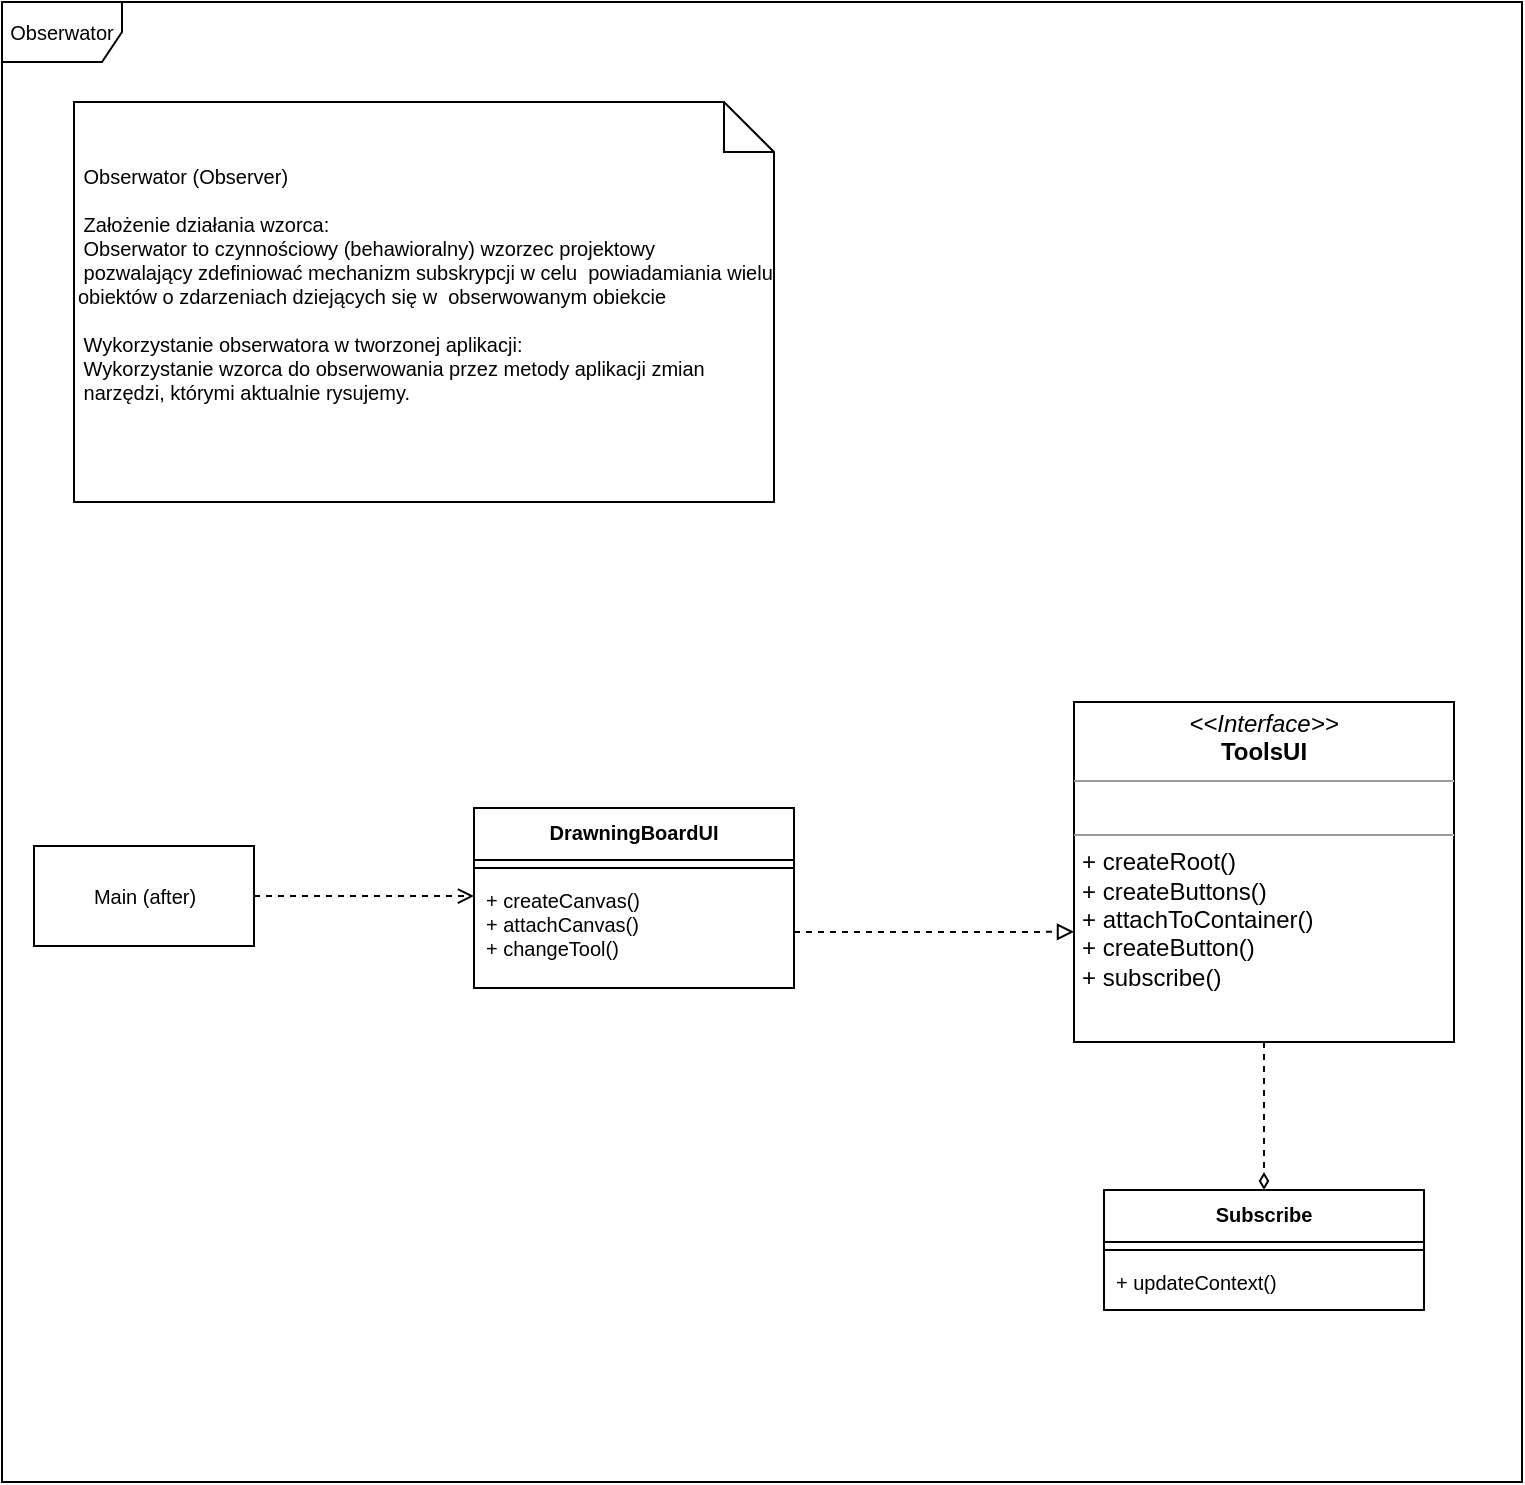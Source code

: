 <mxfile version="20.0.3" type="github" pages="3">
  <diagram id="1NnqjnzhtSiO3bUT6fuP" name="Obserwator">
    <mxGraphModel dx="1381" dy="756" grid="1" gridSize="10" guides="1" tooltips="1" connect="1" arrows="1" fold="1" page="1" pageScale="1" pageWidth="827" pageHeight="1169" math="0" shadow="0">
      <root>
        <mxCell id="0" />
        <mxCell id="1" parent="0" />
        <mxCell id="wsSW278-2oQiLpJV3una-1" value="&lt;font style=&quot;font-size: 10px;&quot;&gt;Obserwator&lt;/font&gt;" style="shape=umlFrame;whiteSpace=wrap;html=1;" vertex="1" parent="1">
          <mxGeometry x="34" y="40" width="760" height="740" as="geometry" />
        </mxCell>
        <mxCell id="wsSW278-2oQiLpJV3una-2" value="&lt;span style=&quot;white-space: pre;&quot;&gt;	&lt;/span&gt;Obserwator (Observer)&amp;nbsp;&lt;br&gt;&lt;br&gt;&lt;span style=&quot;white-space: pre;&quot;&gt;	&lt;/span&gt;Założenie działania wzorca:&amp;nbsp;&lt;br&gt;&lt;span style=&quot;white-space: pre;&quot;&gt;	&lt;/span&gt;Obserwator to czynnościowy (behawioralny) wzorzec projektowy &lt;span style=&quot;white-space: pre;&quot;&gt;	&lt;/span&gt;pozwalający zdefiniować mechanizm subskrypcji w celu &lt;span style=&quot;white-space: pre;&quot;&gt;	&lt;/span&gt;powiadamiania wielu obiektów o zdarzeniach dziejących się w &lt;span style=&quot;white-space: pre;&quot;&gt;	&lt;/span&gt;obserwowanym obiekcie&amp;nbsp;&lt;br&gt;&lt;br&gt;&lt;span style=&quot;white-space: pre;&quot;&gt;	&lt;/span&gt;Wykorzystanie obserwatora w tworzonej aplikacji:&lt;br&gt;&lt;span style=&quot;white-space: pre;&quot;&gt;	&lt;/span&gt;Wykorzystanie wzorca do obserwowania przez metody aplikacji zmian &lt;span style=&quot;white-space: pre;&quot;&gt;	&lt;/span&gt;narzędzi, którymi aktualnie rysujemy.&amp;nbsp;" style="shape=note2;boundedLbl=1;whiteSpace=wrap;html=1;size=25;verticalAlign=top;align=left;fontSize=10;" vertex="1" parent="1">
          <mxGeometry x="70" y="90" width="350" height="200" as="geometry" />
        </mxCell>
        <mxCell id="-0MkRQuY8KDLqciUFEV_-12" style="edgeStyle=orthogonalEdgeStyle;rounded=0;orthogonalLoop=1;jettySize=auto;html=1;entryX=0.5;entryY=0;entryDx=0;entryDy=0;dashed=1;fontSize=10;endArrow=diamondThin;endFill=0;" edge="1" parent="1" source="-0MkRQuY8KDLqciUFEV_-1" target="-0MkRQuY8KDLqciUFEV_-8">
          <mxGeometry relative="1" as="geometry" />
        </mxCell>
        <mxCell id="-0MkRQuY8KDLqciUFEV_-1" value="&lt;p style=&quot;margin:0px;margin-top:4px;text-align:center;&quot;&gt;&lt;i&gt;&amp;lt;&amp;lt;Interface&amp;gt;&amp;gt;&lt;/i&gt;&lt;br&gt;&lt;b&gt;ToolsUI&lt;/b&gt;&lt;/p&gt;&lt;hr size=&quot;1&quot;&gt;&lt;p style=&quot;margin:0px;margin-left:4px;&quot;&gt;&lt;br&gt;&lt;/p&gt;&lt;hr size=&quot;1&quot;&gt;&lt;p style=&quot;margin:0px;margin-left:4px;&quot;&gt;+ createRoot()&lt;br&gt;+ createButtons()&lt;/p&gt;&lt;p style=&quot;margin:0px;margin-left:4px;&quot;&gt;+ attachToContainer()&lt;/p&gt;&lt;p style=&quot;margin:0px;margin-left:4px;&quot;&gt;+ createButton()&lt;/p&gt;&lt;p style=&quot;margin:0px;margin-left:4px;&quot;&gt;+ subscribe()&lt;/p&gt;&lt;p style=&quot;margin:0px;margin-left:4px;&quot;&gt;&lt;br&gt;&lt;/p&gt;" style="verticalAlign=top;align=left;overflow=fill;fontSize=12;fontFamily=Helvetica;html=1;" vertex="1" parent="1">
          <mxGeometry x="570" y="390" width="190" height="170" as="geometry" />
        </mxCell>
        <mxCell id="-0MkRQuY8KDLqciUFEV_-2" value="DrawningBoardUI" style="swimlane;fontStyle=1;align=center;verticalAlign=top;childLayout=stackLayout;horizontal=1;startSize=26;horizontalStack=0;resizeParent=1;resizeParentMax=0;resizeLast=0;collapsible=1;marginBottom=0;fontSize=10;" vertex="1" parent="1">
          <mxGeometry x="270" y="443" width="160" height="90" as="geometry" />
        </mxCell>
        <mxCell id="-0MkRQuY8KDLqciUFEV_-4" value="" style="line;strokeWidth=1;fillColor=none;align=left;verticalAlign=middle;spacingTop=-1;spacingLeft=3;spacingRight=3;rotatable=0;labelPosition=right;points=[];portConstraint=eastwest;fontSize=10;" vertex="1" parent="-0MkRQuY8KDLqciUFEV_-2">
          <mxGeometry y="26" width="160" height="8" as="geometry" />
        </mxCell>
        <mxCell id="-0MkRQuY8KDLqciUFEV_-5" value="+ createCanvas()&#xa;+ attachCanvas()&#xa;+ changeTool()" style="text;strokeColor=none;fillColor=none;align=left;verticalAlign=top;spacingLeft=4;spacingRight=4;overflow=hidden;rotatable=0;points=[[0,0.5],[1,0.5]];portConstraint=eastwest;fontSize=10;" vertex="1" parent="-0MkRQuY8KDLqciUFEV_-2">
          <mxGeometry y="34" width="160" height="56" as="geometry" />
        </mxCell>
        <mxCell id="-0MkRQuY8KDLqciUFEV_-7" style="edgeStyle=orthogonalEdgeStyle;rounded=0;orthogonalLoop=1;jettySize=auto;html=1;entryX=0;entryY=0.676;entryDx=0;entryDy=0;entryPerimeter=0;dashed=1;fontSize=10;endArrow=block;endFill=0;" edge="1" parent="1" source="-0MkRQuY8KDLqciUFEV_-5" target="-0MkRQuY8KDLqciUFEV_-1">
          <mxGeometry relative="1" as="geometry" />
        </mxCell>
        <mxCell id="-0MkRQuY8KDLqciUFEV_-8" value="Subscribe" style="swimlane;fontStyle=1;align=center;verticalAlign=top;childLayout=stackLayout;horizontal=1;startSize=26;horizontalStack=0;resizeParent=1;resizeParentMax=0;resizeLast=0;collapsible=1;marginBottom=0;fontSize=10;" vertex="1" parent="1">
          <mxGeometry x="585" y="634" width="160" height="60" as="geometry" />
        </mxCell>
        <mxCell id="-0MkRQuY8KDLqciUFEV_-10" value="" style="line;strokeWidth=1;fillColor=none;align=left;verticalAlign=middle;spacingTop=-1;spacingLeft=3;spacingRight=3;rotatable=0;labelPosition=right;points=[];portConstraint=eastwest;fontSize=10;" vertex="1" parent="-0MkRQuY8KDLqciUFEV_-8">
          <mxGeometry y="26" width="160" height="8" as="geometry" />
        </mxCell>
        <mxCell id="-0MkRQuY8KDLqciUFEV_-11" value="+ updateContext()" style="text;strokeColor=none;fillColor=none;align=left;verticalAlign=top;spacingLeft=4;spacingRight=4;overflow=hidden;rotatable=0;points=[[0,0.5],[1,0.5]];portConstraint=eastwest;fontSize=10;" vertex="1" parent="-0MkRQuY8KDLqciUFEV_-8">
          <mxGeometry y="34" width="160" height="26" as="geometry" />
        </mxCell>
        <mxCell id="_dmv5qr3i6Z9JDnwZL8P-2" style="edgeStyle=orthogonalEdgeStyle;rounded=0;orthogonalLoop=1;jettySize=auto;html=1;entryX=0;entryY=0.179;entryDx=0;entryDy=0;entryPerimeter=0;dashed=1;fontSize=10;endArrow=open;endFill=0;" edge="1" parent="1" source="_dmv5qr3i6Z9JDnwZL8P-1" target="-0MkRQuY8KDLqciUFEV_-5">
          <mxGeometry relative="1" as="geometry" />
        </mxCell>
        <mxCell id="_dmv5qr3i6Z9JDnwZL8P-1" value="Main (after)" style="html=1;fontSize=10;" vertex="1" parent="1">
          <mxGeometry x="50" y="462" width="110" height="50" as="geometry" />
        </mxCell>
      </root>
    </mxGraphModel>
  </diagram>
  <diagram id="gVqZSG333WrVb4I5HM5q" name="Fabryka">
    <mxGraphModel dx="2800" dy="1080" grid="1" gridSize="10" guides="1" tooltips="1" connect="1" arrows="1" fold="1" page="1" pageScale="1" pageWidth="827" pageHeight="1169" math="0" shadow="0">
      <root>
        <mxCell id="0" />
        <mxCell id="1" parent="0" />
        <mxCell id="i80dYHalXi8XNv0eyUHc-1" value="&lt;span style=&quot;white-space: pre;&quot;&gt;	&lt;/span&gt;Fabryka (Factory)&lt;br&gt;&lt;br&gt;&lt;span style=&quot;white-space: pre;&quot;&gt;	&lt;/span&gt;Założenie działania wzorca:&amp;nbsp;&lt;br&gt;&lt;span style=&quot;white-space: pre;&quot;&gt;	&lt;/span&gt;Jest kreacyjnym wzorcem projektowym, który pozwala tworzyć rodziny &lt;span style=&quot;white-space: pre;&quot;&gt;	&lt;/span&gt;spokrewnionych ze sobą obiektów bez określania ich konkretnych klas.&amp;nbsp;&lt;br&gt;&lt;span style=&quot;white-space: pre;&quot;&gt;	&lt;/span&gt;&lt;br&gt;&lt;br&gt;&lt;span style=&quot;white-space: pre;&quot;&gt;	&lt;/span&gt;Wykorzystanie obserwatora w tworzonej aplikacji:&lt;br&gt;&lt;span style=&quot;white-space: pre;&quot;&gt;	&lt;/span&gt;Tematem jest Fabryka tworząca kształty niezbędne do rysowania na &lt;span style=&quot;white-space: pre;&quot;&gt;	&lt;/span&gt;ekranie.&amp;nbsp;" style="shape=note2;boundedLbl=1;whiteSpace=wrap;html=1;size=25;verticalAlign=top;align=left;fontSize=10;" vertex="1" parent="1">
          <mxGeometry x="70" y="90" width="350" height="200" as="geometry" />
        </mxCell>
        <mxCell id="ff-pav7gv1-aGSDy5l0I-18" style="edgeStyle=orthogonalEdgeStyle;rounded=0;orthogonalLoop=1;jettySize=auto;html=1;dashed=1;fontSize=10;endArrow=open;endFill=0;" edge="1" parent="1" source="ff-pav7gv1-aGSDy5l0I-1" target="ff-pav7gv1-aGSDy5l0I-19">
          <mxGeometry relative="1" as="geometry">
            <mxPoint x="520" y="390" as="targetPoint" />
          </mxGeometry>
        </mxCell>
        <mxCell id="ff-pav7gv1-aGSDy5l0I-1" value="ToolsFactory" style="swimlane;fontStyle=1;align=center;verticalAlign=top;childLayout=stackLayout;horizontal=1;startSize=26;horizontalStack=0;resizeParent=1;resizeParentMax=0;resizeLast=0;collapsible=1;marginBottom=0;fontSize=10;" vertex="1" parent="1">
          <mxGeometry x="270" y="360" width="160" height="80" as="geometry" />
        </mxCell>
        <mxCell id="ff-pav7gv1-aGSDy5l0I-3" value="" style="line;strokeWidth=1;fillColor=none;align=left;verticalAlign=middle;spacingTop=-1;spacingLeft=3;spacingRight=3;rotatable=0;labelPosition=right;points=[];portConstraint=eastwest;fontSize=10;" vertex="1" parent="ff-pav7gv1-aGSDy5l0I-1">
          <mxGeometry y="26" width="160" height="8" as="geometry" />
        </mxCell>
        <mxCell id="ff-pav7gv1-aGSDy5l0I-4" value="+ getTool&#xa;+ constructor()" style="text;strokeColor=none;fillColor=none;align=left;verticalAlign=top;spacingLeft=4;spacingRight=4;overflow=hidden;rotatable=0;points=[[0,0.5],[1,0.5]];portConstraint=eastwest;fontSize=10;" vertex="1" parent="ff-pav7gv1-aGSDy5l0I-1">
          <mxGeometry y="34" width="160" height="46" as="geometry" />
        </mxCell>
        <mxCell id="ff-pav7gv1-aGSDy5l0I-7" style="edgeStyle=orthogonalEdgeStyle;rounded=0;orthogonalLoop=1;jettySize=auto;html=1;entryX=0;entryY=0.5;entryDx=0;entryDy=0;fontSize=10;dashed=1;endArrow=open;endFill=0;" edge="1" parent="1" source="ff-pav7gv1-aGSDy5l0I-6" target="ff-pav7gv1-aGSDy5l0I-1">
          <mxGeometry relative="1" as="geometry" />
        </mxCell>
        <mxCell id="ff-pav7gv1-aGSDy5l0I-6" value="Main (after)" style="html=1;fontSize=10;" vertex="1" parent="1">
          <mxGeometry x="90" y="365" width="110" height="50" as="geometry" />
        </mxCell>
        <mxCell id="ff-pav7gv1-aGSDy5l0I-19" value="&lt;p style=&quot;margin:0px;margin-top:4px;text-align:center;&quot;&gt;&lt;i&gt;&amp;lt;&amp;lt;Interface&amp;gt;&amp;gt;&lt;/i&gt;&lt;br&gt;&lt;b&gt;ToolsUI&lt;/b&gt;&lt;/p&gt;&lt;hr size=&quot;1&quot;&gt;&lt;p style=&quot;margin:0px;margin-left:4px;&quot;&gt;&lt;br&gt;&lt;/p&gt;&lt;hr size=&quot;1&quot;&gt;&lt;p style=&quot;margin:0px;margin-left:4px;&quot;&gt;+ createRoot()&lt;br&gt;+ createButtons()&lt;/p&gt;&lt;p style=&quot;margin:0px;margin-left:4px;&quot;&gt;+ attachToContainer()&lt;/p&gt;&lt;p style=&quot;margin:0px;margin-left:4px;&quot;&gt;+ createButton()&lt;/p&gt;&lt;p style=&quot;margin:0px;margin-left:4px;&quot;&gt;+ subscribe()&lt;/p&gt;&lt;p style=&quot;margin:0px;margin-left:4px;&quot;&gt;&lt;br&gt;&lt;/p&gt;" style="verticalAlign=top;align=left;overflow=fill;fontSize=12;fontFamily=Helvetica;html=1;" vertex="1" parent="1">
          <mxGeometry x="540" y="305" width="190" height="170" as="geometry" />
        </mxCell>
        <mxCell id="ff-pav7gv1-aGSDy5l0I-35" style="edgeStyle=orthogonalEdgeStyle;rounded=0;orthogonalLoop=1;jettySize=auto;html=1;dashed=1;fontSize=10;endArrow=block;endFill=0;" edge="1" parent="1" source="ff-pav7gv1-aGSDy5l0I-20" target="ff-pav7gv1-aGSDy5l0I-19">
          <mxGeometry relative="1" as="geometry">
            <Array as="points">
              <mxPoint x="980" y="510" />
              <mxPoint x="635" y="510" />
            </Array>
          </mxGeometry>
        </mxCell>
        <mxCell id="ff-pav7gv1-aGSDy5l0I-20" value="Shape" style="swimlane;fontStyle=1;align=center;verticalAlign=top;childLayout=stackLayout;horizontal=1;startSize=26;horizontalStack=0;resizeParent=1;resizeParentMax=0;resizeLast=0;collapsible=1;marginBottom=0;fontSize=10;" vertex="1" parent="1">
          <mxGeometry x="926" y="560" width="160" height="90" as="geometry" />
        </mxCell>
        <mxCell id="ff-pav7gv1-aGSDy5l0I-22" value="" style="line;strokeWidth=1;fillColor=none;align=left;verticalAlign=middle;spacingTop=-1;spacingLeft=3;spacingRight=3;rotatable=0;labelPosition=right;points=[];portConstraint=eastwest;fontSize=10;" vertex="1" parent="ff-pav7gv1-aGSDy5l0I-20">
          <mxGeometry y="26" width="160" height="8" as="geometry" />
        </mxCell>
        <mxCell id="ff-pav7gv1-aGSDy5l0I-23" value="+ onMouseMove()&#xa;+ onMouseUp()&#xa;+ onMouseDown()" style="text;strokeColor=none;fillColor=none;align=left;verticalAlign=top;spacingLeft=4;spacingRight=4;overflow=hidden;rotatable=0;points=[[0,0.5],[1,0.5]];portConstraint=eastwest;fontSize=10;" vertex="1" parent="ff-pav7gv1-aGSDy5l0I-20">
          <mxGeometry y="34" width="160" height="56" as="geometry" />
        </mxCell>
        <mxCell id="ff-pav7gv1-aGSDy5l0I-32" style="edgeStyle=orthogonalEdgeStyle;rounded=0;orthogonalLoop=1;jettySize=auto;html=1;entryX=0.5;entryY=1;entryDx=0;entryDy=0;dashed=1;fontSize=10;endArrow=block;endFill=0;" edge="1" parent="1" source="ff-pav7gv1-aGSDy5l0I-24" target="ff-pav7gv1-aGSDy5l0I-19">
          <mxGeometry relative="1" as="geometry">
            <Array as="points">
              <mxPoint x="770" y="530" />
              <mxPoint x="635" y="530" />
            </Array>
          </mxGeometry>
        </mxCell>
        <mxCell id="ff-pav7gv1-aGSDy5l0I-24" value="Pencil" style="swimlane;fontStyle=1;align=center;verticalAlign=top;childLayout=stackLayout;horizontal=1;startSize=26;horizontalStack=0;resizeParent=1;resizeParentMax=0;resizeLast=0;collapsible=1;marginBottom=0;fontSize=10;" vertex="1" parent="1">
          <mxGeometry x="734" y="560" width="160" height="90" as="geometry" />
        </mxCell>
        <mxCell id="ff-pav7gv1-aGSDy5l0I-26" value="" style="line;strokeWidth=1;fillColor=none;align=left;verticalAlign=middle;spacingTop=-1;spacingLeft=3;spacingRight=3;rotatable=0;labelPosition=right;points=[];portConstraint=eastwest;fontSize=10;" vertex="1" parent="ff-pav7gv1-aGSDy5l0I-24">
          <mxGeometry y="26" width="160" height="8" as="geometry" />
        </mxCell>
        <mxCell id="ff-pav7gv1-aGSDy5l0I-27" value="+ onMouseMove()&#xa;+ onMouseUp()&#xa;+ onMouseDown()" style="text;strokeColor=none;fillColor=none;align=left;verticalAlign=top;spacingLeft=4;spacingRight=4;overflow=hidden;rotatable=0;points=[[0,0.5],[1,0.5]];portConstraint=eastwest;fontSize=10;" vertex="1" parent="ff-pav7gv1-aGSDy5l0I-24">
          <mxGeometry y="34" width="160" height="56" as="geometry" />
        </mxCell>
        <mxCell id="ff-pav7gv1-aGSDy5l0I-36" style="edgeStyle=orthogonalEdgeStyle;rounded=0;orthogonalLoop=1;jettySize=auto;html=1;dashed=1;fontSize=10;endArrow=block;endFill=0;" edge="1" parent="1" source="ff-pav7gv1-aGSDy5l0I-28" target="ff-pav7gv1-aGSDy5l0I-19">
          <mxGeometry relative="1" as="geometry">
            <Array as="points">
              <mxPoint x="560" y="510" />
              <mxPoint x="635" y="510" />
            </Array>
          </mxGeometry>
        </mxCell>
        <mxCell id="ff-pav7gv1-aGSDy5l0I-28" value="Brush" style="swimlane;fontStyle=1;align=center;verticalAlign=top;childLayout=stackLayout;horizontal=1;startSize=26;horizontalStack=0;resizeParent=1;resizeParentMax=0;resizeLast=0;collapsible=1;marginBottom=0;fontSize=10;" vertex="1" parent="1">
          <mxGeometry x="520" y="560" width="160" height="90" as="geometry" />
        </mxCell>
        <mxCell id="ff-pav7gv1-aGSDy5l0I-30" value="" style="line;strokeWidth=1;fillColor=none;align=left;verticalAlign=middle;spacingTop=-1;spacingLeft=3;spacingRight=3;rotatable=0;labelPosition=right;points=[];portConstraint=eastwest;fontSize=10;" vertex="1" parent="ff-pav7gv1-aGSDy5l0I-28">
          <mxGeometry y="26" width="160" height="8" as="geometry" />
        </mxCell>
        <mxCell id="ff-pav7gv1-aGSDy5l0I-31" value="+ onMouseMove()&#xa;+ onMouseUp()&#xa;+ onMouseDown()" style="text;strokeColor=none;fillColor=none;align=left;verticalAlign=top;spacingLeft=4;spacingRight=4;overflow=hidden;rotatable=0;points=[[0,0.5],[1,0.5]];portConstraint=eastwest;fontSize=10;" vertex="1" parent="ff-pav7gv1-aGSDy5l0I-28">
          <mxGeometry y="34" width="160" height="56" as="geometry" />
        </mxCell>
        <mxCell id="pSrd0Beee0tYwvVBWRVb-1" style="edgeStyle=orthogonalEdgeStyle;rounded=0;orthogonalLoop=1;jettySize=auto;html=1;entryX=0.5;entryY=1;entryDx=0;entryDy=0;entryPerimeter=0;dashed=1;fontSize=10;endArrow=diamond;endFill=0;" edge="1" parent="1" source="ff-pav7gv1-aGSDy5l0I-37" target="ff-pav7gv1-aGSDy5l0I-4">
          <mxGeometry relative="1" as="geometry" />
        </mxCell>
        <mxCell id="ff-pav7gv1-aGSDy5l0I-37" value="&lt;&lt;constructor&gt;&gt;&#xa;brush" style="swimlane;fontStyle=0;childLayout=stackLayout;horizontal=1;startSize=26;fillColor=none;horizontalStack=0;resizeParent=1;resizeParentMax=0;resizeLast=0;collapsible=1;marginBottom=0;fontSize=10;" vertex="1" parent="1">
          <mxGeometry x="280" y="520" width="140" height="78" as="geometry" />
        </mxCell>
        <mxCell id="ff-pav7gv1-aGSDy5l0I-38" value="size" style="text;strokeColor=none;fillColor=none;align=left;verticalAlign=top;spacingLeft=4;spacingRight=4;overflow=hidden;rotatable=0;points=[[0,0.5],[1,0.5]];portConstraint=eastwest;fontSize=10;" vertex="1" parent="ff-pav7gv1-aGSDy5l0I-37">
          <mxGeometry y="26" width="140" height="26" as="geometry" />
        </mxCell>
        <mxCell id="ff-pav7gv1-aGSDy5l0I-39" value="color" style="text;strokeColor=none;fillColor=none;align=left;verticalAlign=top;spacingLeft=4;spacingRight=4;overflow=hidden;rotatable=0;points=[[0,0.5],[1,0.5]];portConstraint=eastwest;fontSize=10;" vertex="1" parent="ff-pav7gv1-aGSDy5l0I-37">
          <mxGeometry y="52" width="140" height="26" as="geometry" />
        </mxCell>
        <mxCell id="pSrd0Beee0tYwvVBWRVb-6" style="edgeStyle=orthogonalEdgeStyle;rounded=0;orthogonalLoop=1;jettySize=auto;html=1;dashed=1;fontSize=10;endArrow=diamond;endFill=0;" edge="1" parent="1" source="ff-pav7gv1-aGSDy5l0I-45">
          <mxGeometry relative="1" as="geometry">
            <mxPoint x="350" y="440" as="targetPoint" />
            <Array as="points">
              <mxPoint x="190" y="490" />
              <mxPoint x="350" y="490" />
            </Array>
          </mxGeometry>
        </mxCell>
        <mxCell id="ff-pav7gv1-aGSDy5l0I-45" value="&lt;&lt;constructor&gt;&gt;&#xa;shape" style="swimlane;fontStyle=0;childLayout=stackLayout;horizontal=1;startSize=30;fillColor=none;horizontalStack=0;resizeParent=1;resizeParentMax=0;resizeLast=0;collapsible=1;marginBottom=0;fontSize=10;" vertex="1" parent="1">
          <mxGeometry x="120" y="520" width="140" height="82" as="geometry" />
        </mxCell>
        <mxCell id="ff-pav7gv1-aGSDy5l0I-46" value="size" style="text;strokeColor=none;fillColor=none;align=left;verticalAlign=top;spacingLeft=4;spacingRight=4;overflow=hidden;rotatable=0;points=[[0,0.5],[1,0.5]];portConstraint=eastwest;fontSize=10;" vertex="1" parent="ff-pav7gv1-aGSDy5l0I-45">
          <mxGeometry y="30" width="140" height="26" as="geometry" />
        </mxCell>
        <mxCell id="ff-pav7gv1-aGSDy5l0I-47" value="color" style="text;strokeColor=none;fillColor=none;align=left;verticalAlign=top;spacingLeft=4;spacingRight=4;overflow=hidden;rotatable=0;points=[[0,0.5],[1,0.5]];portConstraint=eastwest;fontSize=10;" vertex="1" parent="ff-pav7gv1-aGSDy5l0I-45">
          <mxGeometry y="56" width="140" height="26" as="geometry" />
        </mxCell>
        <mxCell id="6kvJr3SHsBuPhT2UYyv4-1" style="edgeStyle=orthogonalEdgeStyle;rounded=0;orthogonalLoop=1;jettySize=auto;html=1;entryX=0.125;entryY=1.022;entryDx=0;entryDy=0;entryPerimeter=0;fontSize=10;endArrow=diamond;endFill=0;dashed=1;" edge="1" parent="1" source="ff-pav7gv1-aGSDy5l0I-48" target="ff-pav7gv1-aGSDy5l0I-4">
          <mxGeometry relative="1" as="geometry" />
        </mxCell>
        <mxCell id="ff-pav7gv1-aGSDy5l0I-48" value="&lt;&lt;constructor&gt;&gt;&#xa;pencil" style="swimlane;fontStyle=0;childLayout=stackLayout;horizontal=1;startSize=30;fillColor=none;horizontalStack=0;resizeParent=1;resizeParentMax=0;resizeLast=0;collapsible=1;marginBottom=0;fontSize=10;" vertex="1" parent="1">
          <mxGeometry x="-40" y="520" width="140" height="82" as="geometry" />
        </mxCell>
        <mxCell id="ff-pav7gv1-aGSDy5l0I-49" value="size" style="text;strokeColor=none;fillColor=none;align=left;verticalAlign=top;spacingLeft=4;spacingRight=4;overflow=hidden;rotatable=0;points=[[0,0.5],[1,0.5]];portConstraint=eastwest;fontSize=10;" vertex="1" parent="ff-pav7gv1-aGSDy5l0I-48">
          <mxGeometry y="30" width="140" height="26" as="geometry" />
        </mxCell>
        <mxCell id="ff-pav7gv1-aGSDy5l0I-50" value="color" style="text;strokeColor=none;fillColor=none;align=left;verticalAlign=top;spacingLeft=4;spacingRight=4;overflow=hidden;rotatable=0;points=[[0,0.5],[1,0.5]];portConstraint=eastwest;fontSize=10;" vertex="1" parent="ff-pav7gv1-aGSDy5l0I-48">
          <mxGeometry y="56" width="140" height="26" as="geometry" />
        </mxCell>
        <mxCell id="wRgILrTUe_528E6xHgDb-1" value="&lt;font style=&quot;font-size: 10px;&quot;&gt;Fabryka&lt;/font&gt;" style="shape=umlFrame;whiteSpace=wrap;html=1;" vertex="1" parent="1">
          <mxGeometry x="-100" y="20" width="1220" height="740" as="geometry" />
        </mxCell>
      </root>
    </mxGraphModel>
  </diagram>
  <diagram id="6-FrUb6UykJspNY44b_9" name="Strategia">
    <mxGraphModel dx="1625" dy="889" grid="1" gridSize="10" guides="1" tooltips="1" connect="1" arrows="1" fold="1" page="1" pageScale="1" pageWidth="827" pageHeight="1169" math="0" shadow="0">
      <root>
        <mxCell id="0" />
        <mxCell id="1" parent="0" />
        <mxCell id="1CjmxFChtLD_oOqAYYsR-1" value="&lt;font style=&quot;font-size: 10px;&quot;&gt;Strategia&lt;/font&gt;" style="shape=umlFrame;whiteSpace=wrap;html=1;" vertex="1" parent="1">
          <mxGeometry x="50" y="40" width="1040" height="800" as="geometry" />
        </mxCell>
        <mxCell id="x6T5u4zDa8hswYlA3NuP-1" value="&lt;span style=&quot;white-space: pre;&quot;&gt;	&lt;/span&gt;Strategia (Strategy)&lt;br&gt;&lt;br&gt;&lt;span style=&quot;white-space: pre;&quot;&gt;	&lt;/span&gt;Założenie działania wzorca:&amp;nbsp;&lt;br&gt;&lt;span style=&quot;white-space: pre;&quot;&gt;	&lt;/span&gt;Jest to behawioralny wzorzec projektowy pozwalający zdefiniować &lt;span style=&quot;white-space: pre;&quot;&gt;	&lt;/span&gt;rodzinę algorytmów, umieścić je w osobnych klasach i uczynić obiekty &lt;span style=&quot;white-space: pre;&quot;&gt;	&lt;/span&gt;tych klas wymienialnymi.&amp;nbsp;&lt;br&gt;&lt;span style=&quot;white-space: pre;&quot;&gt;	&lt;/span&gt;&lt;br&gt;&lt;br&gt;&lt;span style=&quot;white-space: pre;&quot;&gt;	&lt;/span&gt;Wykorzystanie obserwatora w tworzonej aplikacji:&lt;br&gt;&lt;span style=&quot;white-space: pre;&quot;&gt;	&lt;/span&gt;Pozwala na dynamiczną zmianę narzędzi do rysowania.&amp;nbsp;" style="shape=note2;boundedLbl=1;whiteSpace=wrap;html=1;size=25;verticalAlign=top;align=left;fontSize=10;" vertex="1" parent="1">
          <mxGeometry x="70" y="90" width="350" height="200" as="geometry" />
        </mxCell>
        <mxCell id="QV-wbv3elGBPa1ggurbi-4" style="edgeStyle=orthogonalEdgeStyle;rounded=0;orthogonalLoop=1;jettySize=auto;html=1;dashed=1;fontSize=10;endArrow=open;endFill=0;" edge="1" parent="1" source="x1GAYIAJgGUnaKCZE28q-1" target="QV-wbv3elGBPa1ggurbi-2">
          <mxGeometry relative="1" as="geometry" />
        </mxCell>
        <mxCell id="x1GAYIAJgGUnaKCZE28q-1" value="Main (after)" style="html=1;fontSize=10;" vertex="1" parent="1">
          <mxGeometry x="90" y="365" width="110" height="50" as="geometry" />
        </mxCell>
        <mxCell id="lO_gjhsowFLnpjiD857y-2" style="edgeStyle=orthogonalEdgeStyle;rounded=0;orthogonalLoop=1;jettySize=auto;html=1;fontSize=10;endArrow=classicThin;endFill=1;" edge="1" parent="1">
          <mxGeometry relative="1" as="geometry">
            <mxPoint x="620" y="384.0" as="targetPoint" />
            <mxPoint x="430" y="384.0" as="sourcePoint" />
          </mxGeometry>
        </mxCell>
        <mxCell id="QV-wbv3elGBPa1ggurbi-1" value="ToolsFactory" style="swimlane;fontStyle=1;align=center;verticalAlign=top;childLayout=stackLayout;horizontal=1;startSize=26;horizontalStack=0;resizeParent=1;resizeParentMax=0;resizeLast=0;collapsible=1;marginBottom=0;fontSize=10;" vertex="1" parent="1">
          <mxGeometry x="270" y="360" width="160" height="70" as="geometry" />
        </mxCell>
        <mxCell id="QV-wbv3elGBPa1ggurbi-2" value="" style="line;strokeWidth=1;fillColor=none;align=left;verticalAlign=middle;spacingTop=-1;spacingLeft=3;spacingRight=3;rotatable=0;labelPosition=right;points=[];portConstraint=eastwest;fontSize=10;" vertex="1" parent="QV-wbv3elGBPa1ggurbi-1">
          <mxGeometry y="26" width="160" height="8" as="geometry" />
        </mxCell>
        <mxCell id="QV-wbv3elGBPa1ggurbi-3" value="+ getTool&#xa;+ constructor ()" style="text;strokeColor=none;fillColor=none;align=left;verticalAlign=top;spacingLeft=4;spacingRight=4;overflow=hidden;rotatable=0;points=[[0,0.5],[1,0.5]];portConstraint=eastwest;fontSize=10;" vertex="1" parent="QV-wbv3elGBPa1ggurbi-1">
          <mxGeometry y="34" width="160" height="36" as="geometry" />
        </mxCell>
        <mxCell id="nD8JEptpqF_GSD32-fWY-12" style="edgeStyle=orthogonalEdgeStyle;rounded=0;orthogonalLoop=1;jettySize=auto;html=1;entryX=0.548;entryY=1.018;entryDx=0;entryDy=0;entryPerimeter=0;dashed=1;fontSize=10;endArrow=diamondThin;endFill=0;" edge="1" parent="1" source="nD8JEptpqF_GSD32-fWY-1" target="QV-wbv3elGBPa1ggurbi-3">
          <mxGeometry relative="1" as="geometry" />
        </mxCell>
        <mxCell id="nD8JEptpqF_GSD32-fWY-1" value="&lt;&lt;constructor&gt;&gt;&#xa;brush" style="swimlane;fontStyle=0;childLayout=stackLayout;horizontal=1;startSize=26;fillColor=none;horizontalStack=0;resizeParent=1;resizeParentMax=0;resizeLast=0;collapsible=1;marginBottom=0;fontSize=10;" vertex="1" parent="1">
          <mxGeometry x="420" y="480" width="140" height="110" as="geometry" />
        </mxCell>
        <mxCell id="nD8JEptpqF_GSD32-fWY-2" value="size" style="text;strokeColor=none;fillColor=none;align=left;verticalAlign=top;spacingLeft=4;spacingRight=4;overflow=hidden;rotatable=0;points=[[0,0.5],[1,0.5]];portConstraint=eastwest;fontSize=10;" vertex="1" parent="nD8JEptpqF_GSD32-fWY-1">
          <mxGeometry y="26" width="140" height="26" as="geometry" />
        </mxCell>
        <mxCell id="nD8JEptpqF_GSD32-fWY-3" value="color&#xa;&#xa;drawning (bool)" style="text;strokeColor=none;fillColor=none;align=left;verticalAlign=top;spacingLeft=4;spacingRight=4;overflow=hidden;rotatable=0;points=[[0,0.5],[1,0.5]];portConstraint=eastwest;fontSize=10;" vertex="1" parent="nD8JEptpqF_GSD32-fWY-1">
          <mxGeometry y="52" width="140" height="58" as="geometry" />
        </mxCell>
        <mxCell id="nD8JEptpqF_GSD32-fWY-10" style="edgeStyle=orthogonalEdgeStyle;rounded=0;orthogonalLoop=1;jettySize=auto;html=1;entryX=0.469;entryY=1;entryDx=0;entryDy=0;entryPerimeter=0;dashed=1;fontSize=10;endArrow=diamondThin;endFill=0;" edge="1" parent="1" source="nD8JEptpqF_GSD32-fWY-4" target="QV-wbv3elGBPa1ggurbi-3">
          <mxGeometry relative="1" as="geometry" />
        </mxCell>
        <mxCell id="nD8JEptpqF_GSD32-fWY-4" value="&lt;&lt;constructor&gt;&gt;&#xa;shape" style="swimlane;fontStyle=0;childLayout=stackLayout;horizontal=1;startSize=30;fillColor=none;horizontalStack=0;resizeParent=1;resizeParentMax=0;resizeLast=0;collapsible=1;marginBottom=0;fontSize=10;" vertex="1" parent="1">
          <mxGeometry x="260" y="480" width="140" height="110" as="geometry" />
        </mxCell>
        <mxCell id="nD8JEptpqF_GSD32-fWY-5" value="size" style="text;strokeColor=none;fillColor=none;align=left;verticalAlign=top;spacingLeft=4;spacingRight=4;overflow=hidden;rotatable=0;points=[[0,0.5],[1,0.5]];portConstraint=eastwest;fontSize=10;" vertex="1" parent="nD8JEptpqF_GSD32-fWY-4">
          <mxGeometry y="30" width="140" height="26" as="geometry" />
        </mxCell>
        <mxCell id="nD8JEptpqF_GSD32-fWY-6" value="color&#xa;&#xa;drawning (bool)" style="text;strokeColor=none;fillColor=none;align=left;verticalAlign=top;spacingLeft=4;spacingRight=4;overflow=hidden;rotatable=0;points=[[0,0.5],[1,0.5]];portConstraint=eastwest;fontSize=10;" vertex="1" parent="nD8JEptpqF_GSD32-fWY-4">
          <mxGeometry y="56" width="140" height="54" as="geometry" />
        </mxCell>
        <mxCell id="nD8JEptpqF_GSD32-fWY-11" style="edgeStyle=orthogonalEdgeStyle;rounded=0;orthogonalLoop=1;jettySize=auto;html=1;entryX=0.298;entryY=1;entryDx=0;entryDy=0;entryPerimeter=0;dashed=1;fontSize=10;endArrow=diamondThin;endFill=0;" edge="1" parent="1" source="nD8JEptpqF_GSD32-fWY-7" target="QV-wbv3elGBPa1ggurbi-3">
          <mxGeometry relative="1" as="geometry" />
        </mxCell>
        <mxCell id="nD8JEptpqF_GSD32-fWY-7" value="&lt;&lt;constructor&gt;&gt;&#xa;pencil" style="swimlane;fontStyle=0;childLayout=stackLayout;horizontal=1;startSize=30;fillColor=none;horizontalStack=0;resizeParent=1;resizeParentMax=0;resizeLast=0;collapsible=1;marginBottom=0;fontSize=10;" vertex="1" parent="1">
          <mxGeometry x="100" y="480" width="140" height="110" as="geometry" />
        </mxCell>
        <mxCell id="nD8JEptpqF_GSD32-fWY-8" value="size" style="text;strokeColor=none;fillColor=none;align=left;verticalAlign=top;spacingLeft=4;spacingRight=4;overflow=hidden;rotatable=0;points=[[0,0.5],[1,0.5]];portConstraint=eastwest;fontSize=10;" vertex="1" parent="nD8JEptpqF_GSD32-fWY-7">
          <mxGeometry y="30" width="140" height="26" as="geometry" />
        </mxCell>
        <mxCell id="nD8JEptpqF_GSD32-fWY-9" value="color&#xa;&#xa;drawning (bool)" style="text;strokeColor=none;fillColor=none;align=left;verticalAlign=top;spacingLeft=4;spacingRight=4;overflow=hidden;rotatable=0;points=[[0,0.5],[1,0.5]];portConstraint=eastwest;fontSize=10;" vertex="1" parent="nD8JEptpqF_GSD32-fWY-7">
          <mxGeometry y="56" width="140" height="54" as="geometry" />
        </mxCell>
        <mxCell id="NDOq8OCZyQ2IE136BPeE-1" value="DrawningBoardUI" style="swimlane;fontStyle=1;align=center;verticalAlign=top;childLayout=stackLayout;horizontal=1;startSize=26;horizontalStack=0;resizeParent=1;resizeParentMax=0;resizeLast=0;collapsible=1;marginBottom=0;fontSize=10;" vertex="1" parent="1">
          <mxGeometry x="620" y="345" width="160" height="90" as="geometry" />
        </mxCell>
        <mxCell id="NDOq8OCZyQ2IE136BPeE-2" value="" style="line;strokeWidth=1;fillColor=none;align=left;verticalAlign=middle;spacingTop=-1;spacingLeft=3;spacingRight=3;rotatable=0;labelPosition=right;points=[];portConstraint=eastwest;fontSize=10;" vertex="1" parent="NDOq8OCZyQ2IE136BPeE-1">
          <mxGeometry y="26" width="160" height="8" as="geometry" />
        </mxCell>
        <mxCell id="NDOq8OCZyQ2IE136BPeE-3" value="+ createCanvas()&#xa;+ attachCanvas()&#xa;+ changeTool()" style="text;strokeColor=none;fillColor=none;align=left;verticalAlign=top;spacingLeft=4;spacingRight=4;overflow=hidden;rotatable=0;points=[[0,0.5],[1,0.5]];portConstraint=eastwest;fontSize=10;" vertex="1" parent="NDOq8OCZyQ2IE136BPeE-1">
          <mxGeometry y="34" width="160" height="56" as="geometry" />
        </mxCell>
        <mxCell id="-gjQKQIOFMn0hrhQikZi-6" style="edgeStyle=orthogonalEdgeStyle;rounded=0;orthogonalLoop=1;jettySize=auto;html=1;entryX=1;entryY=0.5;entryDx=0;entryDy=0;dashed=1;fontSize=10;endArrow=block;endFill=0;" edge="1" parent="1" source="NDOq8OCZyQ2IE136BPeE-4" target="NDOq8OCZyQ2IE136BPeE-3">
          <mxGeometry relative="1" as="geometry" />
        </mxCell>
        <mxCell id="NDOq8OCZyQ2IE136BPeE-4" value="onMouseMove" style="swimlane;fontStyle=1;align=center;verticalAlign=top;childLayout=stackLayout;horizontal=1;startSize=26;horizontalStack=0;resizeParent=1;resizeParentMax=0;resizeLast=0;collapsible=1;marginBottom=0;fontSize=10;" vertex="1" parent="1">
          <mxGeometry x="510" y="610" width="160" height="34" as="geometry" />
        </mxCell>
        <mxCell id="NDOq8OCZyQ2IE136BPeE-5" value="" style="line;strokeWidth=1;fillColor=none;align=left;verticalAlign=middle;spacingTop=-1;spacingLeft=3;spacingRight=3;rotatable=0;labelPosition=right;points=[];portConstraint=eastwest;fontSize=10;" vertex="1" parent="NDOq8OCZyQ2IE136BPeE-4">
          <mxGeometry y="26" width="160" height="8" as="geometry" />
        </mxCell>
        <mxCell id="-gjQKQIOFMn0hrhQikZi-4" style="edgeStyle=orthogonalEdgeStyle;rounded=0;orthogonalLoop=1;jettySize=auto;html=1;entryX=1;entryY=0.5;entryDx=0;entryDy=0;dashed=1;fontSize=10;endArrow=block;endFill=0;" edge="1" parent="1" source="NDOq8OCZyQ2IE136BPeE-7" target="NDOq8OCZyQ2IE136BPeE-3">
          <mxGeometry relative="1" as="geometry" />
        </mxCell>
        <mxCell id="NDOq8OCZyQ2IE136BPeE-7" value="onMouseDown" style="swimlane;fontStyle=1;align=center;verticalAlign=top;childLayout=stackLayout;horizontal=1;startSize=26;horizontalStack=0;resizeParent=1;resizeParentMax=0;resizeLast=0;collapsible=1;marginBottom=0;fontSize=10;" vertex="1" parent="1">
          <mxGeometry x="690" y="610" width="160" height="34" as="geometry" />
        </mxCell>
        <mxCell id="NDOq8OCZyQ2IE136BPeE-8" value="" style="line;strokeWidth=1;fillColor=none;align=left;verticalAlign=middle;spacingTop=-1;spacingLeft=3;spacingRight=3;rotatable=0;labelPosition=right;points=[];portConstraint=eastwest;fontSize=10;" vertex="1" parent="NDOq8OCZyQ2IE136BPeE-7">
          <mxGeometry y="26" width="160" height="8" as="geometry" />
        </mxCell>
        <mxCell id="-gjQKQIOFMn0hrhQikZi-5" style="edgeStyle=orthogonalEdgeStyle;rounded=0;orthogonalLoop=1;jettySize=auto;html=1;entryX=1;entryY=0.5;entryDx=0;entryDy=0;dashed=1;fontSize=10;endArrow=block;endFill=0;" edge="1" parent="1" source="NDOq8OCZyQ2IE136BPeE-10" target="NDOq8OCZyQ2IE136BPeE-3">
          <mxGeometry relative="1" as="geometry">
            <Array as="points">
              <mxPoint x="880" y="407" />
            </Array>
          </mxGeometry>
        </mxCell>
        <mxCell id="NDOq8OCZyQ2IE136BPeE-10" value="onMouseUp" style="swimlane;fontStyle=1;align=center;verticalAlign=top;childLayout=stackLayout;horizontal=1;startSize=26;horizontalStack=0;resizeParent=1;resizeParentMax=0;resizeLast=0;collapsible=1;marginBottom=0;fontSize=10;" vertex="1" parent="1">
          <mxGeometry x="870" y="610" width="160" height="34" as="geometry" />
        </mxCell>
        <mxCell id="NDOq8OCZyQ2IE136BPeE-11" value="" style="line;strokeWidth=1;fillColor=none;align=left;verticalAlign=middle;spacingTop=-1;spacingLeft=3;spacingRight=3;rotatable=0;labelPosition=right;points=[];portConstraint=eastwest;fontSize=10;" vertex="1" parent="NDOq8OCZyQ2IE136BPeE-10">
          <mxGeometry y="26" width="160" height="8" as="geometry" />
        </mxCell>
        <mxCell id="gwKwjwhdWrLkHSW8sCVZ-2" style="edgeStyle=orthogonalEdgeStyle;rounded=0;orthogonalLoop=1;jettySize=auto;html=1;dashed=1;fontSize=10;endArrow=block;endFill=0;" edge="1" parent="1" source="gwKwjwhdWrLkHSW8sCVZ-1">
          <mxGeometry relative="1" as="geometry">
            <mxPoint x="700" y="340" as="targetPoint" />
          </mxGeometry>
        </mxCell>
        <mxCell id="gwKwjwhdWrLkHSW8sCVZ-1" value="&lt;p style=&quot;margin:0px;margin-top:4px;text-align:center;&quot;&gt;&lt;i&gt;&amp;lt;&amp;lt;Interface&amp;gt;&amp;gt;&lt;/i&gt;&lt;br&gt;&lt;b&gt;ToolsUI&lt;/b&gt;&lt;/p&gt;&lt;hr size=&quot;1&quot;&gt;&lt;p style=&quot;margin:0px;margin-left:4px;&quot;&gt;&lt;br&gt;&lt;/p&gt;&lt;hr size=&quot;1&quot;&gt;&lt;p style=&quot;margin:0px;margin-left:4px;&quot;&gt;+ createRoot()&lt;br&gt;+ createButtons()&lt;/p&gt;&lt;p style=&quot;margin:0px;margin-left:4px;&quot;&gt;+ attachToContainer()&lt;/p&gt;&lt;p style=&quot;margin:0px;margin-left:4px;&quot;&gt;+ createButton()&lt;/p&gt;&lt;p style=&quot;margin:0px;margin-left:4px;&quot;&gt;+ subscribe()&lt;/p&gt;&lt;p style=&quot;margin:0px;margin-left:4px;&quot;&gt;&lt;br&gt;&lt;/p&gt;" style="verticalAlign=top;align=left;overflow=fill;fontSize=12;fontFamily=Helvetica;html=1;" vertex="1" parent="1">
          <mxGeometry x="870" y="150" width="190" height="170" as="geometry" />
        </mxCell>
      </root>
    </mxGraphModel>
  </diagram>
</mxfile>
